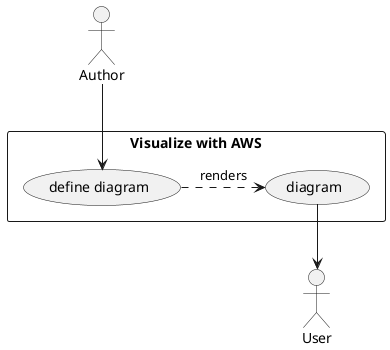 @startuml
top to bottom direction
actor Author
actor User
rectangle "Visualize with AWS" {
  Author --> (define diagram)
  (define diagram) .> (diagram) : renders
  (diagram) --> User
}
@enduml
